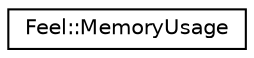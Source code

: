 digraph "Graphical Class Hierarchy"
{
 // LATEX_PDF_SIZE
  edge [fontname="Helvetica",fontsize="10",labelfontname="Helvetica",labelfontsize="10"];
  node [fontname="Helvetica",fontsize="10",shape=record];
  rankdir="LR";
  Node0 [label="Feel::MemoryUsage",height=0.2,width=0.4,color="black", fillcolor="white", style="filled",URL="$structFeel_1_1MemoryUsage.html",tooltip="class to query for memory usage"];
}
